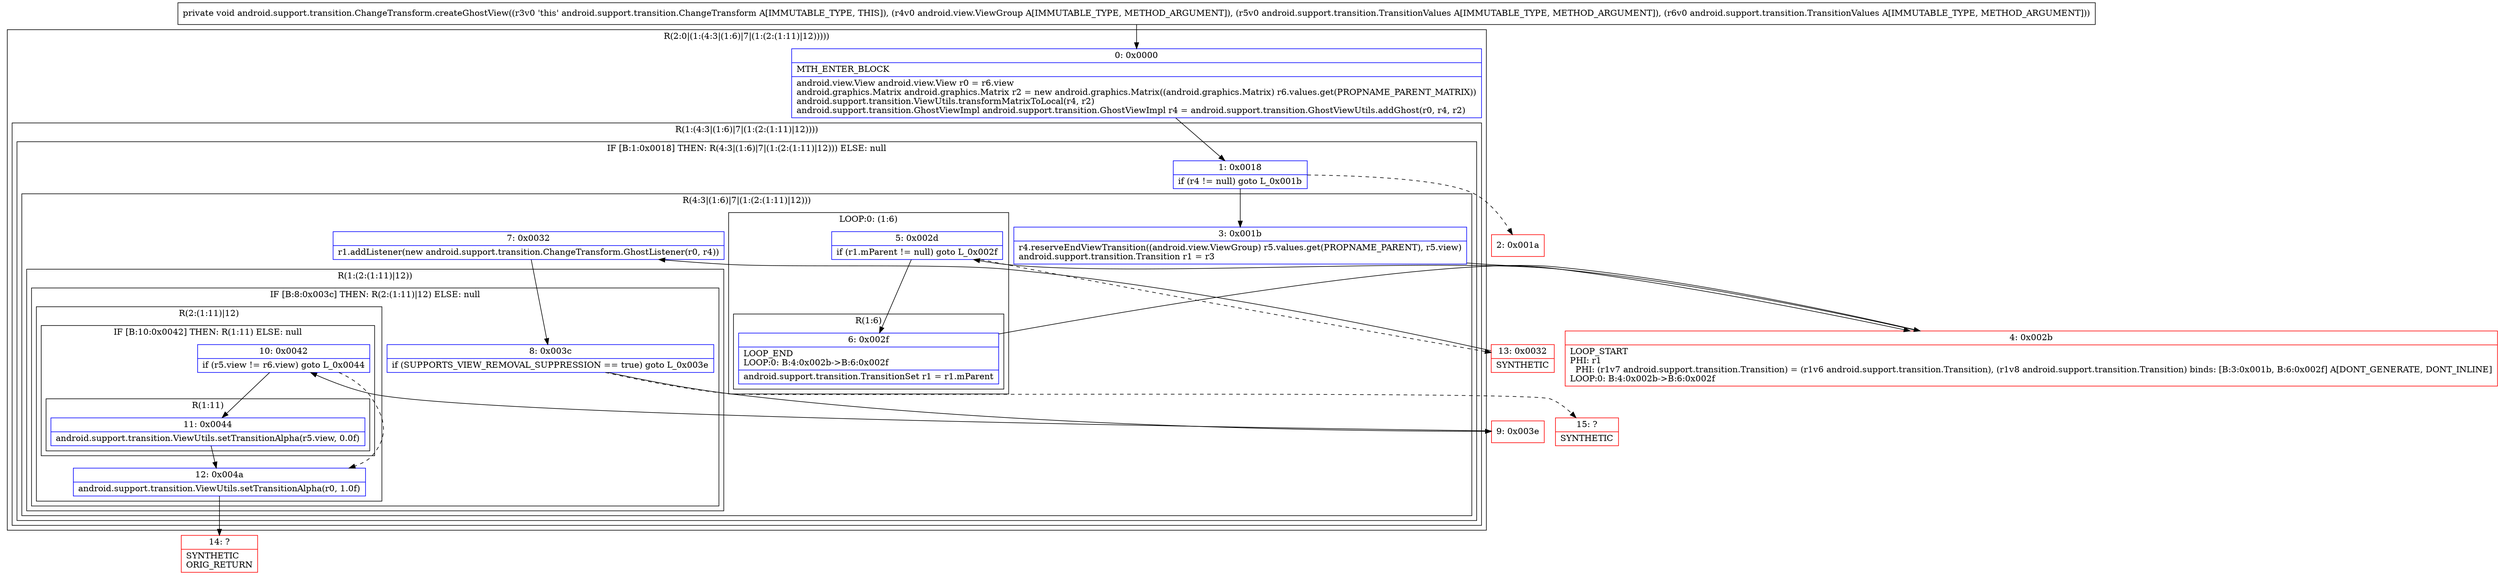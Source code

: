 digraph "CFG forandroid.support.transition.ChangeTransform.createGhostView(Landroid\/view\/ViewGroup;Landroid\/support\/transition\/TransitionValues;Landroid\/support\/transition\/TransitionValues;)V" {
subgraph cluster_Region_730385151 {
label = "R(2:0|(1:(4:3|(1:6)|7|(1:(2:(1:11)|12)))))";
node [shape=record,color=blue];
Node_0 [shape=record,label="{0\:\ 0x0000|MTH_ENTER_BLOCK\l|android.view.View android.view.View r0 = r6.view\landroid.graphics.Matrix android.graphics.Matrix r2 = new android.graphics.Matrix((android.graphics.Matrix) r6.values.get(PROPNAME_PARENT_MATRIX))\landroid.support.transition.ViewUtils.transformMatrixToLocal(r4, r2)\landroid.support.transition.GhostViewImpl android.support.transition.GhostViewImpl r4 = android.support.transition.GhostViewUtils.addGhost(r0, r4, r2)\l}"];
subgraph cluster_Region_372422356 {
label = "R(1:(4:3|(1:6)|7|(1:(2:(1:11)|12))))";
node [shape=record,color=blue];
subgraph cluster_IfRegion_953724243 {
label = "IF [B:1:0x0018] THEN: R(4:3|(1:6)|7|(1:(2:(1:11)|12))) ELSE: null";
node [shape=record,color=blue];
Node_1 [shape=record,label="{1\:\ 0x0018|if (r4 != null) goto L_0x001b\l}"];
subgraph cluster_Region_1957676758 {
label = "R(4:3|(1:6)|7|(1:(2:(1:11)|12)))";
node [shape=record,color=blue];
Node_3 [shape=record,label="{3\:\ 0x001b|r4.reserveEndViewTransition((android.view.ViewGroup) r5.values.get(PROPNAME_PARENT), r5.view)\landroid.support.transition.Transition r1 = r3\l}"];
subgraph cluster_LoopRegion_1601806984 {
label = "LOOP:0: (1:6)";
node [shape=record,color=blue];
Node_5 [shape=record,label="{5\:\ 0x002d|if (r1.mParent != null) goto L_0x002f\l}"];
subgraph cluster_Region_1433032581 {
label = "R(1:6)";
node [shape=record,color=blue];
Node_6 [shape=record,label="{6\:\ 0x002f|LOOP_END\lLOOP:0: B:4:0x002b\-\>B:6:0x002f\l|android.support.transition.TransitionSet r1 = r1.mParent\l}"];
}
}
Node_7 [shape=record,label="{7\:\ 0x0032|r1.addListener(new android.support.transition.ChangeTransform.GhostListener(r0, r4))\l}"];
subgraph cluster_Region_1801842840 {
label = "R(1:(2:(1:11)|12))";
node [shape=record,color=blue];
subgraph cluster_IfRegion_1149202885 {
label = "IF [B:8:0x003c] THEN: R(2:(1:11)|12) ELSE: null";
node [shape=record,color=blue];
Node_8 [shape=record,label="{8\:\ 0x003c|if (SUPPORTS_VIEW_REMOVAL_SUPPRESSION == true) goto L_0x003e\l}"];
subgraph cluster_Region_705213905 {
label = "R(2:(1:11)|12)";
node [shape=record,color=blue];
subgraph cluster_IfRegion_958495553 {
label = "IF [B:10:0x0042] THEN: R(1:11) ELSE: null";
node [shape=record,color=blue];
Node_10 [shape=record,label="{10\:\ 0x0042|if (r5.view != r6.view) goto L_0x0044\l}"];
subgraph cluster_Region_975634087 {
label = "R(1:11)";
node [shape=record,color=blue];
Node_11 [shape=record,label="{11\:\ 0x0044|android.support.transition.ViewUtils.setTransitionAlpha(r5.view, 0.0f)\l}"];
}
}
Node_12 [shape=record,label="{12\:\ 0x004a|android.support.transition.ViewUtils.setTransitionAlpha(r0, 1.0f)\l}"];
}
}
}
}
}
}
}
Node_2 [shape=record,color=red,label="{2\:\ 0x001a}"];
Node_4 [shape=record,color=red,label="{4\:\ 0x002b|LOOP_START\lPHI: r1 \l  PHI: (r1v7 android.support.transition.Transition) = (r1v6 android.support.transition.Transition), (r1v8 android.support.transition.Transition) binds: [B:3:0x001b, B:6:0x002f] A[DONT_GENERATE, DONT_INLINE]\lLOOP:0: B:4:0x002b\-\>B:6:0x002f\l}"];
Node_9 [shape=record,color=red,label="{9\:\ 0x003e}"];
Node_13 [shape=record,color=red,label="{13\:\ 0x0032|SYNTHETIC\l}"];
Node_14 [shape=record,color=red,label="{14\:\ ?|SYNTHETIC\lORIG_RETURN\l}"];
Node_15 [shape=record,color=red,label="{15\:\ ?|SYNTHETIC\l}"];
MethodNode[shape=record,label="{private void android.support.transition.ChangeTransform.createGhostView((r3v0 'this' android.support.transition.ChangeTransform A[IMMUTABLE_TYPE, THIS]), (r4v0 android.view.ViewGroup A[IMMUTABLE_TYPE, METHOD_ARGUMENT]), (r5v0 android.support.transition.TransitionValues A[IMMUTABLE_TYPE, METHOD_ARGUMENT]), (r6v0 android.support.transition.TransitionValues A[IMMUTABLE_TYPE, METHOD_ARGUMENT])) }"];
MethodNode -> Node_0;
Node_0 -> Node_1;
Node_1 -> Node_2[style=dashed];
Node_1 -> Node_3;
Node_3 -> Node_4;
Node_5 -> Node_6;
Node_5 -> Node_13[style=dashed];
Node_6 -> Node_4;
Node_7 -> Node_8;
Node_8 -> Node_9;
Node_8 -> Node_15[style=dashed];
Node_10 -> Node_11;
Node_10 -> Node_12[style=dashed];
Node_11 -> Node_12;
Node_12 -> Node_14;
Node_4 -> Node_5;
Node_9 -> Node_10;
Node_13 -> Node_7;
}

